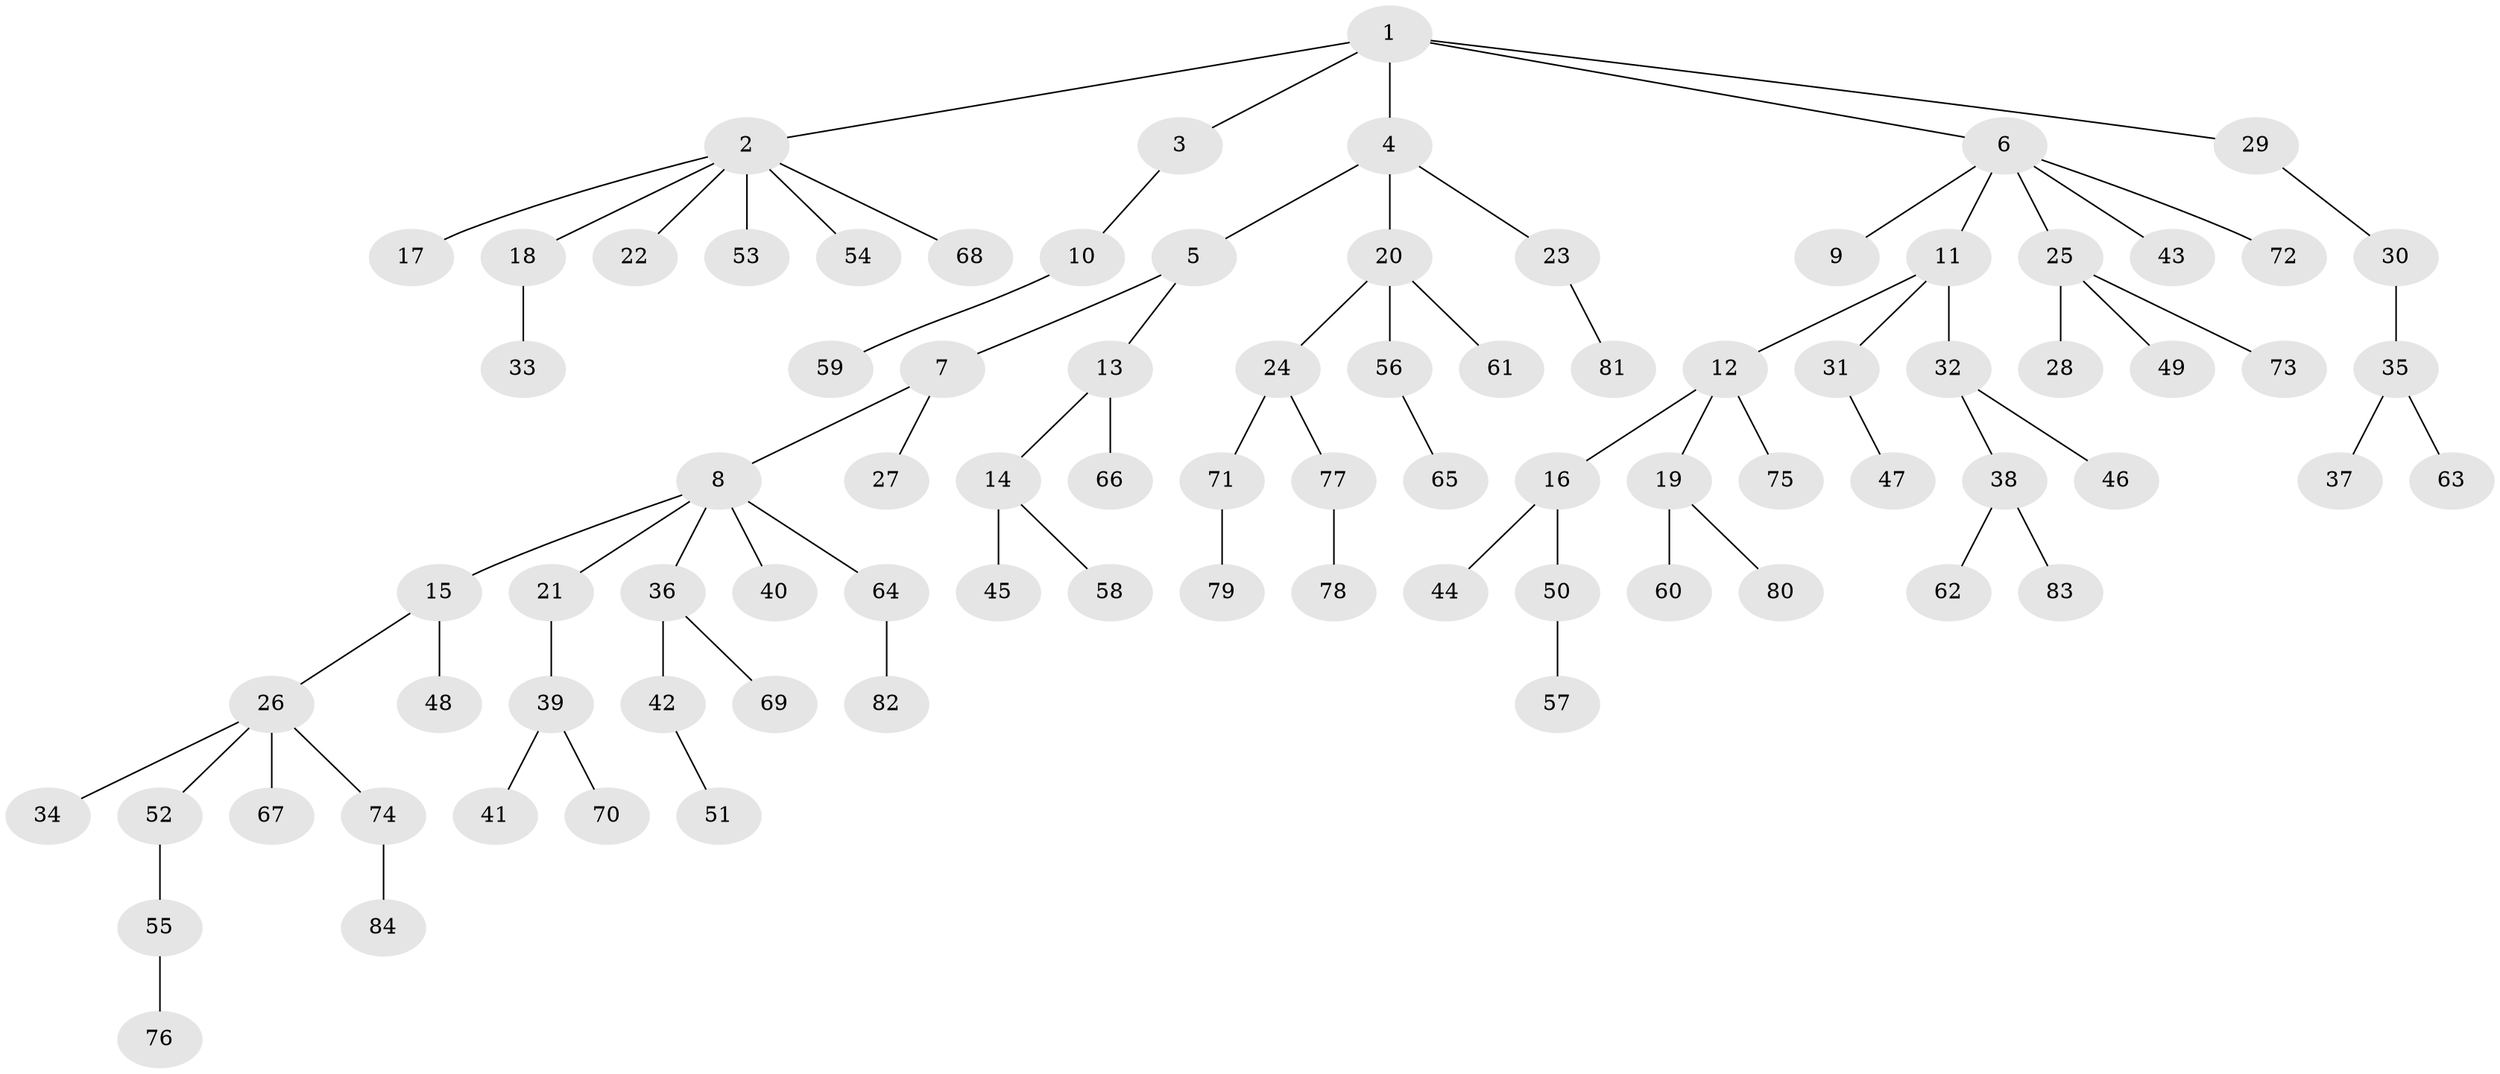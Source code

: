 // Generated by graph-tools (version 1.1) at 2025/26/03/09/25 03:26:30]
// undirected, 84 vertices, 83 edges
graph export_dot {
graph [start="1"]
  node [color=gray90,style=filled];
  1;
  2;
  3;
  4;
  5;
  6;
  7;
  8;
  9;
  10;
  11;
  12;
  13;
  14;
  15;
  16;
  17;
  18;
  19;
  20;
  21;
  22;
  23;
  24;
  25;
  26;
  27;
  28;
  29;
  30;
  31;
  32;
  33;
  34;
  35;
  36;
  37;
  38;
  39;
  40;
  41;
  42;
  43;
  44;
  45;
  46;
  47;
  48;
  49;
  50;
  51;
  52;
  53;
  54;
  55;
  56;
  57;
  58;
  59;
  60;
  61;
  62;
  63;
  64;
  65;
  66;
  67;
  68;
  69;
  70;
  71;
  72;
  73;
  74;
  75;
  76;
  77;
  78;
  79;
  80;
  81;
  82;
  83;
  84;
  1 -- 2;
  1 -- 3;
  1 -- 4;
  1 -- 6;
  1 -- 29;
  2 -- 17;
  2 -- 18;
  2 -- 22;
  2 -- 53;
  2 -- 54;
  2 -- 68;
  3 -- 10;
  4 -- 5;
  4 -- 20;
  4 -- 23;
  5 -- 7;
  5 -- 13;
  6 -- 9;
  6 -- 11;
  6 -- 25;
  6 -- 43;
  6 -- 72;
  7 -- 8;
  7 -- 27;
  8 -- 15;
  8 -- 21;
  8 -- 36;
  8 -- 40;
  8 -- 64;
  10 -- 59;
  11 -- 12;
  11 -- 31;
  11 -- 32;
  12 -- 16;
  12 -- 19;
  12 -- 75;
  13 -- 14;
  13 -- 66;
  14 -- 45;
  14 -- 58;
  15 -- 26;
  15 -- 48;
  16 -- 44;
  16 -- 50;
  18 -- 33;
  19 -- 60;
  19 -- 80;
  20 -- 24;
  20 -- 56;
  20 -- 61;
  21 -- 39;
  23 -- 81;
  24 -- 71;
  24 -- 77;
  25 -- 28;
  25 -- 49;
  25 -- 73;
  26 -- 34;
  26 -- 52;
  26 -- 67;
  26 -- 74;
  29 -- 30;
  30 -- 35;
  31 -- 47;
  32 -- 38;
  32 -- 46;
  35 -- 37;
  35 -- 63;
  36 -- 42;
  36 -- 69;
  38 -- 62;
  38 -- 83;
  39 -- 41;
  39 -- 70;
  42 -- 51;
  50 -- 57;
  52 -- 55;
  55 -- 76;
  56 -- 65;
  64 -- 82;
  71 -- 79;
  74 -- 84;
  77 -- 78;
}
